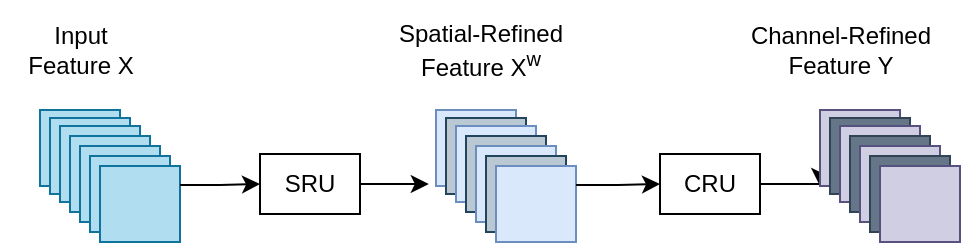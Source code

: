 <mxfile version="22.0.4" type="github">
  <diagram name="第 1 页" id="dPEF6ZXibk5AAm-VxSXz">
    <mxGraphModel dx="1145" dy="646" grid="1" gridSize="10" guides="1" tooltips="1" connect="1" arrows="1" fold="1" page="1" pageScale="1" pageWidth="827" pageHeight="1169" math="0" shadow="0">
      <root>
        <mxCell id="0" />
        <mxCell id="1" parent="0" />
        <mxCell id="jbyKAua8zMZjnr2aoyAC-1" value="SRU" style="rounded=0;whiteSpace=wrap;html=1;" vertex="1" parent="1">
          <mxGeometry x="220" y="432" width="50" height="30" as="geometry" />
        </mxCell>
        <mxCell id="jbyKAua8zMZjnr2aoyAC-85" style="edgeStyle=orthogonalEdgeStyle;rounded=0;orthogonalLoop=1;jettySize=auto;html=1;exitX=1;exitY=0.5;exitDx=0;exitDy=0;entryX=0;entryY=1;entryDx=0;entryDy=0;" edge="1" parent="1" source="jbyKAua8zMZjnr2aoyAC-2" target="jbyKAua8zMZjnr2aoyAC-68">
          <mxGeometry relative="1" as="geometry" />
        </mxCell>
        <mxCell id="jbyKAua8zMZjnr2aoyAC-2" value="CRU" style="rounded=0;whiteSpace=wrap;html=1;rotation=0;" vertex="1" parent="1">
          <mxGeometry x="420" y="432" width="50" height="30" as="geometry" />
        </mxCell>
        <mxCell id="jbyKAua8zMZjnr2aoyAC-53" value="" style="group;rotation=0;" vertex="1" connectable="0" parent="1">
          <mxGeometry x="308" y="410" width="70" height="66" as="geometry" />
        </mxCell>
        <mxCell id="jbyKAua8zMZjnr2aoyAC-46" value="" style="rounded=0;whiteSpace=wrap;html=1;fillColor=#dae8fc;strokeColor=#6c8ebf;" vertex="1" parent="jbyKAua8zMZjnr2aoyAC-53">
          <mxGeometry width="40" height="38" as="geometry" />
        </mxCell>
        <mxCell id="jbyKAua8zMZjnr2aoyAC-47" value="" style="rounded=0;whiteSpace=wrap;html=1;rotation=0;fillColor=#bac8d3;strokeColor=#23445d;" vertex="1" parent="jbyKAua8zMZjnr2aoyAC-53">
          <mxGeometry x="5" y="4" width="40" height="38" as="geometry" />
        </mxCell>
        <mxCell id="jbyKAua8zMZjnr2aoyAC-48" value="" style="rounded=0;whiteSpace=wrap;html=1;rotation=0;fillColor=#dae8fc;strokeColor=#6c8ebf;" vertex="1" parent="jbyKAua8zMZjnr2aoyAC-53">
          <mxGeometry x="10" y="8" width="40" height="38" as="geometry" />
        </mxCell>
        <mxCell id="jbyKAua8zMZjnr2aoyAC-49" value="" style="rounded=0;whiteSpace=wrap;html=1;rotation=0;fillColor=#bac8d3;strokeColor=#23445d;" vertex="1" parent="jbyKAua8zMZjnr2aoyAC-53">
          <mxGeometry x="15" y="13" width="40" height="38" as="geometry" />
        </mxCell>
        <mxCell id="jbyKAua8zMZjnr2aoyAC-50" value="" style="rounded=0;whiteSpace=wrap;html=1;rotation=0;fillColor=#dae8fc;strokeColor=#6c8ebf;" vertex="1" parent="jbyKAua8zMZjnr2aoyAC-53">
          <mxGeometry x="20" y="18" width="40" height="38" as="geometry" />
        </mxCell>
        <mxCell id="jbyKAua8zMZjnr2aoyAC-51" value="" style="rounded=0;whiteSpace=wrap;html=1;rotation=0;fillColor=#bac8d3;strokeColor=#23445d;" vertex="1" parent="jbyKAua8zMZjnr2aoyAC-53">
          <mxGeometry x="25" y="23" width="40" height="38" as="geometry" />
        </mxCell>
        <mxCell id="jbyKAua8zMZjnr2aoyAC-52" value="" style="rounded=0;whiteSpace=wrap;html=1;rotation=0;fillColor=#dae8fc;strokeColor=#6c8ebf;" vertex="1" parent="jbyKAua8zMZjnr2aoyAC-53">
          <mxGeometry x="30" y="28" width="40" height="38" as="geometry" />
        </mxCell>
        <mxCell id="jbyKAua8zMZjnr2aoyAC-55" value="" style="group;fillColor=none;" vertex="1" connectable="0" parent="1">
          <mxGeometry x="110" y="410" width="70" height="66" as="geometry" />
        </mxCell>
        <mxCell id="jbyKAua8zMZjnr2aoyAC-56" value="" style="rounded=0;whiteSpace=wrap;html=1;fillColor=#b1ddf0;strokeColor=#10739e;" vertex="1" parent="jbyKAua8zMZjnr2aoyAC-55">
          <mxGeometry width="40" height="38" as="geometry" />
        </mxCell>
        <mxCell id="jbyKAua8zMZjnr2aoyAC-57" value="" style="rounded=0;whiteSpace=wrap;html=1;rotation=0;fillColor=#b1ddf0;strokeColor=#10739e;" vertex="1" parent="jbyKAua8zMZjnr2aoyAC-55">
          <mxGeometry x="5" y="4" width="40" height="38" as="geometry" />
        </mxCell>
        <mxCell id="jbyKAua8zMZjnr2aoyAC-58" value="" style="rounded=0;whiteSpace=wrap;html=1;rotation=0;fillColor=#b1ddf0;strokeColor=#10739e;" vertex="1" parent="jbyKAua8zMZjnr2aoyAC-55">
          <mxGeometry x="10" y="8" width="40" height="38" as="geometry" />
        </mxCell>
        <mxCell id="jbyKAua8zMZjnr2aoyAC-59" value="" style="rounded=0;whiteSpace=wrap;html=1;rotation=0;fillColor=#b1ddf0;strokeColor=#10739e;" vertex="1" parent="jbyKAua8zMZjnr2aoyAC-55">
          <mxGeometry x="15" y="13" width="40" height="38" as="geometry" />
        </mxCell>
        <mxCell id="jbyKAua8zMZjnr2aoyAC-60" value="" style="rounded=0;whiteSpace=wrap;html=1;rotation=0;fillColor=#b1ddf0;strokeColor=#10739e;" vertex="1" parent="jbyKAua8zMZjnr2aoyAC-55">
          <mxGeometry x="20" y="18" width="40" height="38" as="geometry" />
        </mxCell>
        <mxCell id="jbyKAua8zMZjnr2aoyAC-61" value="" style="rounded=0;whiteSpace=wrap;html=1;rotation=0;fillColor=#b1ddf0;strokeColor=#10739e;" vertex="1" parent="jbyKAua8zMZjnr2aoyAC-55">
          <mxGeometry x="25" y="23" width="40" height="38" as="geometry" />
        </mxCell>
        <mxCell id="jbyKAua8zMZjnr2aoyAC-62" value="" style="rounded=0;whiteSpace=wrap;html=1;rotation=0;fillColor=#b1ddf0;strokeColor=#10739e;" vertex="1" parent="jbyKAua8zMZjnr2aoyAC-55">
          <mxGeometry x="30" y="28" width="40" height="38" as="geometry" />
        </mxCell>
        <mxCell id="jbyKAua8zMZjnr2aoyAC-67" value="" style="group" vertex="1" connectable="0" parent="1">
          <mxGeometry x="500" y="410" width="70" height="66" as="geometry" />
        </mxCell>
        <mxCell id="jbyKAua8zMZjnr2aoyAC-68" value="" style="rounded=0;whiteSpace=wrap;html=1;fillColor=#d0cee2;strokeColor=#56517e;" vertex="1" parent="jbyKAua8zMZjnr2aoyAC-67">
          <mxGeometry width="40" height="38" as="geometry" />
        </mxCell>
        <mxCell id="jbyKAua8zMZjnr2aoyAC-69" value="" style="rounded=0;whiteSpace=wrap;html=1;rotation=0;fillColor=#647687;strokeColor=#314354;fontColor=#ffffff;" vertex="1" parent="jbyKAua8zMZjnr2aoyAC-67">
          <mxGeometry x="5" y="4" width="40" height="38" as="geometry" />
        </mxCell>
        <mxCell id="jbyKAua8zMZjnr2aoyAC-70" value="" style="rounded=0;whiteSpace=wrap;html=1;rotation=0;fillColor=#d0cee2;strokeColor=#56517e;" vertex="1" parent="jbyKAua8zMZjnr2aoyAC-67">
          <mxGeometry x="10" y="8" width="40" height="38" as="geometry" />
        </mxCell>
        <mxCell id="jbyKAua8zMZjnr2aoyAC-71" value="" style="rounded=0;whiteSpace=wrap;html=1;rotation=0;fillColor=#647687;strokeColor=#314354;fontColor=#ffffff;" vertex="1" parent="jbyKAua8zMZjnr2aoyAC-67">
          <mxGeometry x="15" y="13" width="40" height="38" as="geometry" />
        </mxCell>
        <mxCell id="jbyKAua8zMZjnr2aoyAC-72" value="" style="rounded=0;whiteSpace=wrap;html=1;rotation=0;fillColor=#d0cee2;strokeColor=#56517e;" vertex="1" parent="jbyKAua8zMZjnr2aoyAC-67">
          <mxGeometry x="20" y="18" width="40" height="38" as="geometry" />
        </mxCell>
        <mxCell id="jbyKAua8zMZjnr2aoyAC-73" value="" style="rounded=0;whiteSpace=wrap;html=1;rotation=0;fillColor=#647687;strokeColor=#314354;fontColor=#ffffff;" vertex="1" parent="jbyKAua8zMZjnr2aoyAC-67">
          <mxGeometry x="25" y="23" width="40" height="38" as="geometry" />
        </mxCell>
        <mxCell id="jbyKAua8zMZjnr2aoyAC-74" value="" style="rounded=0;whiteSpace=wrap;html=1;rotation=0;fillColor=#d0cee2;strokeColor=#56517e;" vertex="1" parent="jbyKAua8zMZjnr2aoyAC-67">
          <mxGeometry x="30" y="28" width="40" height="38" as="geometry" />
        </mxCell>
        <mxCell id="jbyKAua8zMZjnr2aoyAC-83" style="edgeStyle=orthogonalEdgeStyle;rounded=0;orthogonalLoop=1;jettySize=auto;html=1;exitX=1;exitY=0.25;exitDx=0;exitDy=0;entryX=0;entryY=0.5;entryDx=0;entryDy=0;" edge="1" parent="1" source="jbyKAua8zMZjnr2aoyAC-52" target="jbyKAua8zMZjnr2aoyAC-2">
          <mxGeometry relative="1" as="geometry" />
        </mxCell>
        <mxCell id="jbyKAua8zMZjnr2aoyAC-87" style="edgeStyle=orthogonalEdgeStyle;rounded=0;orthogonalLoop=1;jettySize=auto;html=1;exitX=1;exitY=0.25;exitDx=0;exitDy=0;entryX=0;entryY=0.5;entryDx=0;entryDy=0;" edge="1" parent="1" source="jbyKAua8zMZjnr2aoyAC-62" target="jbyKAua8zMZjnr2aoyAC-1">
          <mxGeometry relative="1" as="geometry" />
        </mxCell>
        <mxCell id="jbyKAua8zMZjnr2aoyAC-88" style="edgeStyle=orthogonalEdgeStyle;rounded=0;orthogonalLoop=1;jettySize=auto;html=1;exitX=1;exitY=0.5;exitDx=0;exitDy=0;entryX=-0.089;entryY=0.992;entryDx=0;entryDy=0;entryPerimeter=0;" edge="1" parent="1" source="jbyKAua8zMZjnr2aoyAC-1" target="jbyKAua8zMZjnr2aoyAC-46">
          <mxGeometry relative="1" as="geometry" />
        </mxCell>
        <mxCell id="jbyKAua8zMZjnr2aoyAC-89" value="Input&lt;br&gt;Feature X" style="text;html=1;align=center;verticalAlign=middle;resizable=0;points=[];autosize=1;strokeColor=none;fillColor=none;" vertex="1" parent="1">
          <mxGeometry x="90" y="360" width="80" height="40" as="geometry" />
        </mxCell>
        <mxCell id="jbyKAua8zMZjnr2aoyAC-90" value="Spatial-Refined&lt;br&gt;Feature X&lt;sup&gt;w&lt;/sup&gt;" style="text;html=1;align=center;verticalAlign=middle;resizable=0;points=[];autosize=1;strokeColor=none;fillColor=none;" vertex="1" parent="1">
          <mxGeometry x="275" y="355" width="110" height="50" as="geometry" />
        </mxCell>
        <mxCell id="jbyKAua8zMZjnr2aoyAC-91" value="Channel-Refined&lt;br&gt;Feature Y" style="text;html=1;align=center;verticalAlign=middle;resizable=0;points=[];autosize=1;strokeColor=none;fillColor=none;" vertex="1" parent="1">
          <mxGeometry x="455" y="360" width="110" height="40" as="geometry" />
        </mxCell>
      </root>
    </mxGraphModel>
  </diagram>
</mxfile>
